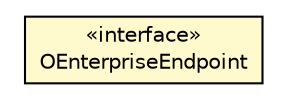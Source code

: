 #!/usr/local/bin/dot
#
# Class diagram 
# Generated by UMLGraph version R5_6-24-gf6e263 (http://www.umlgraph.org/)
#

digraph G {
	edge [fontname="Helvetica",fontsize=10,labelfontname="Helvetica",labelfontsize=10];
	node [fontname="Helvetica",fontsize=10,shape=plaintext];
	nodesep=0.25;
	ranksep=0.5;
	// com.orientechnologies.orient.core.enterprise.OEnterpriseEndpoint
	c3236885 [label=<<table title="com.orientechnologies.orient.core.enterprise.OEnterpriseEndpoint" border="0" cellborder="1" cellspacing="0" cellpadding="2" port="p" bgcolor="lemonChiffon" href="./OEnterpriseEndpoint.html">
		<tr><td><table border="0" cellspacing="0" cellpadding="1">
<tr><td align="center" balign="center"> &#171;interface&#187; </td></tr>
<tr><td align="center" balign="center"> OEnterpriseEndpoint </td></tr>
		</table></td></tr>
		</table>>, URL="./OEnterpriseEndpoint.html", fontname="Helvetica", fontcolor="black", fontsize=10.0];
}

